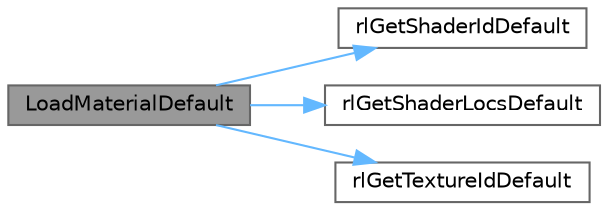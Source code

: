digraph "LoadMaterialDefault"
{
 // LATEX_PDF_SIZE
  bgcolor="transparent";
  edge [fontname=Helvetica,fontsize=10,labelfontname=Helvetica,labelfontsize=10];
  node [fontname=Helvetica,fontsize=10,shape=box,height=0.2,width=0.4];
  rankdir="LR";
  Node1 [id="Node000001",label="LoadMaterialDefault",height=0.2,width=0.4,color="gray40", fillcolor="grey60", style="filled", fontcolor="black",tooltip=" "];
  Node1 -> Node2 [id="edge7_Node000001_Node000002",color="steelblue1",style="solid",tooltip=" "];
  Node2 [id="Node000002",label="rlGetShaderIdDefault",height=0.2,width=0.4,color="grey40", fillcolor="white", style="filled",URL="$_classes_2lib_2rlgl_8h.html#a557867396363419c14cfc3451e290538",tooltip=" "];
  Node1 -> Node3 [id="edge8_Node000001_Node000003",color="steelblue1",style="solid",tooltip=" "];
  Node3 [id="Node000003",label="rlGetShaderLocsDefault",height=0.2,width=0.4,color="grey40", fillcolor="white", style="filled",URL="$_classes_2lib_2rlgl_8h.html#a00edc5e2d0d5ad15e5087186e8f1c0c6",tooltip=" "];
  Node1 -> Node4 [id="edge9_Node000001_Node000004",color="steelblue1",style="solid",tooltip=" "];
  Node4 [id="Node000004",label="rlGetTextureIdDefault",height=0.2,width=0.4,color="grey40", fillcolor="white", style="filled",URL="$_classes_2lib_2rlgl_8h.html#a69010e721f261fe0265bcde7e5760719",tooltip=" "];
}
